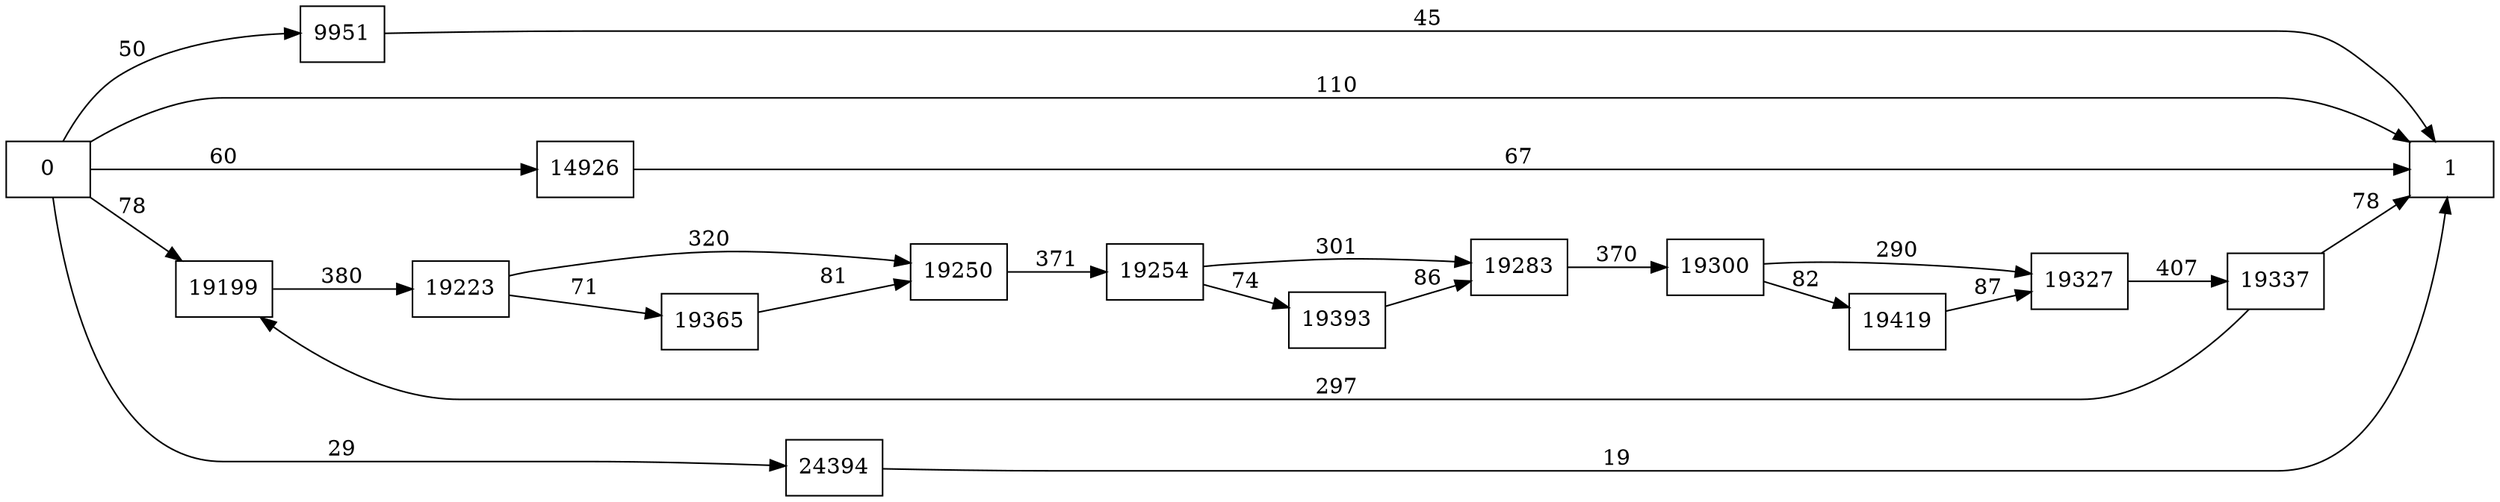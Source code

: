 digraph {
	graph [rankdir=LR]
	node [shape=rectangle]
	9951 -> 1 [label=45]
	14926 -> 1 [label=67]
	19199 -> 19223 [label=380]
	19223 -> 19250 [label=320]
	19223 -> 19365 [label=71]
	19250 -> 19254 [label=371]
	19254 -> 19283 [label=301]
	19254 -> 19393 [label=74]
	19283 -> 19300 [label=370]
	19300 -> 19327 [label=290]
	19300 -> 19419 [label=82]
	19327 -> 19337 [label=407]
	19337 -> 1 [label=78]
	19337 -> 19199 [label=297]
	19365 -> 19250 [label=81]
	19393 -> 19283 [label=86]
	19419 -> 19327 [label=87]
	24394 -> 1 [label=19]
	0 -> 1 [label=110]
	0 -> 9951 [label=50]
	0 -> 14926 [label=60]
	0 -> 19199 [label=78]
	0 -> 24394 [label=29]
}
